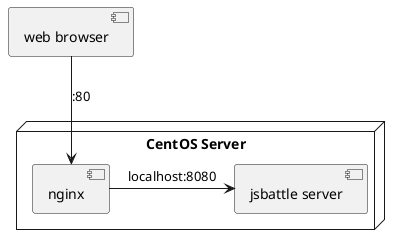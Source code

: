 @startuml

node "CentOS Server" {
  [nginx]
  [jsbattle server]
}


[web browser] --> [nginx] : :80
[nginx] -> [jsbattle server] : localhost:8080

@enduml
